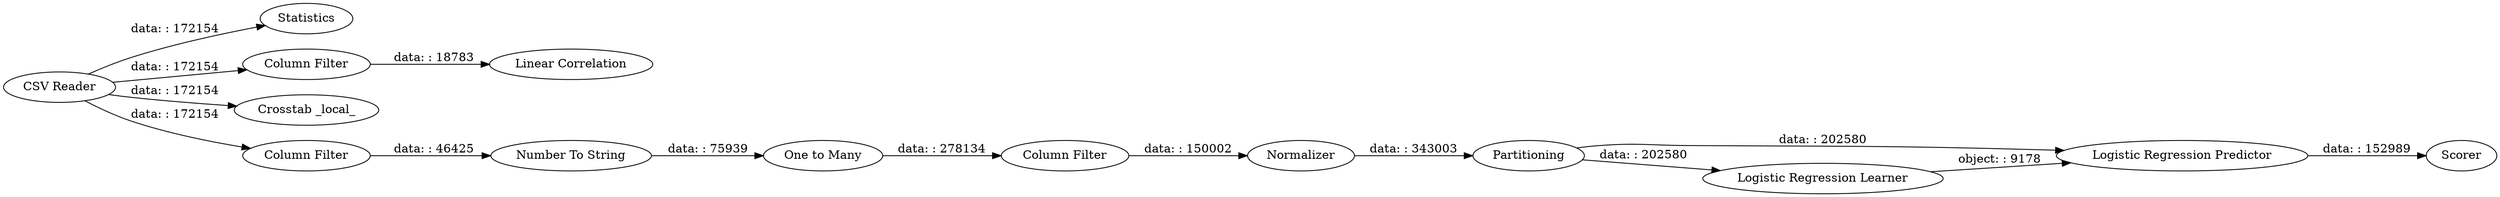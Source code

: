 digraph {
	"-7750928243300378853_2" [label=Statistics]
	"-7750928243300378853_13" [label=Scorer]
	"-5514364540434606944_13" [label="Column Filter"]
	"-5514364540434606944_15" [label=Normalizer]
	"-5514364540434606944_10" [label="One to Many"]
	"-7750928243300378853_1" [label="CSV Reader"]
	"-7750928243300378853_5" [label="Column Filter"]
	"-7750928243300378853_12" [label="Logistic Regression Predictor"]
	"-7750928243300378853_9" [label="Crosstab _local_"]
	"-5514364540434606944_11" [label="Number To String"]
	"-7750928243300378853_6" [label="Linear Correlation"]
	"-5514364540434606944_14" [label=Partitioning]
	"-7750928243300378853_10" [label="Logistic Regression Learner"]
	"-5514364540434606944_12" [label="Column Filter"]
	"-7750928243300378853_1" -> "-5514364540434606944_12" [label="data: : 172154"]
	"-5514364540434606944_10" -> "-5514364540434606944_13" [label="data: : 278134"]
	"-5514364540434606944_13" -> "-5514364540434606944_15" [label="data: : 150002"]
	"-7750928243300378853_12" -> "-7750928243300378853_13" [label="data: : 152989"]
	"-5514364540434606944_14" -> "-7750928243300378853_12" [label="data: : 202580"]
	"-5514364540434606944_14" -> "-7750928243300378853_10" [label="data: : 202580"]
	"-5514364540434606944_12" -> "-5514364540434606944_11" [label="data: : 46425"]
	"-7750928243300378853_1" -> "-7750928243300378853_5" [label="data: : 172154"]
	"-7750928243300378853_10" -> "-7750928243300378853_12" [label="object: : 9178"]
	"-7750928243300378853_5" -> "-7750928243300378853_6" [label="data: : 18783"]
	"-7750928243300378853_1" -> "-7750928243300378853_2" [label="data: : 172154"]
	"-7750928243300378853_1" -> "-7750928243300378853_9" [label="data: : 172154"]
	"-5514364540434606944_15" -> "-5514364540434606944_14" [label="data: : 343003"]
	"-5514364540434606944_11" -> "-5514364540434606944_10" [label="data: : 75939"]
	rankdir=LR
}
